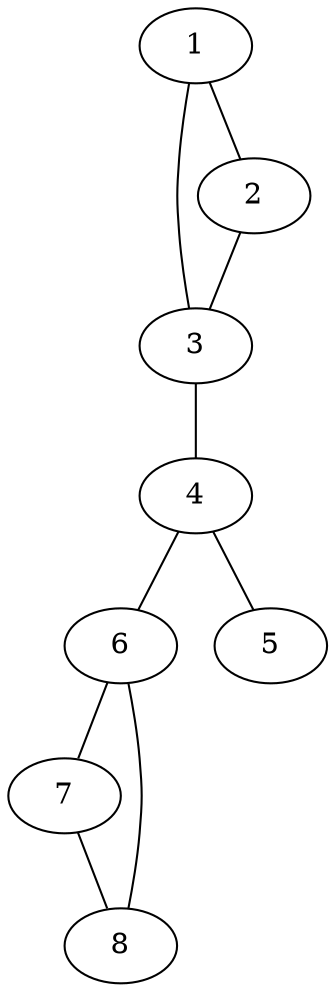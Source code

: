 strict graph  {
	node [label="\N"];
	9	 [LabelGraphics="{'type': u'text'}",
		graphics="{'y': 80.0, 'x': 80.0, 'w': 15.0}",
		id=9,
		label=1];
	15	 [LabelGraphics="{'type': u'text'}",
		graphics="{'y': 140.0, 'x': 140.0, 'w': 15.0}",
		id=15,
		label=3];
	9 -- 15	 [graphics="{}"];
	12	 [LabelGraphics="{'type': u'text'}",
		graphics="{'y': 200.0, 'x': 80.0, 'w': 15.0}",
		id=12,
		label=2];
	9 -- 12	 [graphics="{'arrow': u'none'}"];
	12 -- 15	 [graphics="{}"];
	18	 [LabelGraphics="{'type': u'text'}",
		graphics="{'y': 140.0, 'x': 240.0, 'w': 15.0}",
		id=18,
		label=4];
	15 -- 18	 [graphics="{}"];
	24	 [LabelGraphics="{'type': u'text'}",
		graphics="{'y': 140.0, 'x': 340.0, 'w': 15.0}",
		id=24,
		label=6];
	18 -- 24	 [graphics="{}"];
	21	 [LabelGraphics="{'type': u'text'}",
		graphics="{'y': 60.0, 'x': 240.0, 'w': 15.0}",
		id=21,
		label=5];
	18 -- 21	 [graphics="{}"];
	27	 [LabelGraphics="{'type': u'text'}",
		graphics="{'y': 80.0, 'x': 400.0, 'w': 15.0}",
		id=27,
		label=7];
	24 -- 27	 [graphics="{}"];
	30	 [LabelGraphics="{'type': u'text'}",
		graphics="{'y': 200.0, 'x': 400.0, 'w': 15.0}",
		id=30,
		label=8];
	24 -- 30	 [graphics="{}"];
	27 -- 30	 [graphics="{}"];
}
